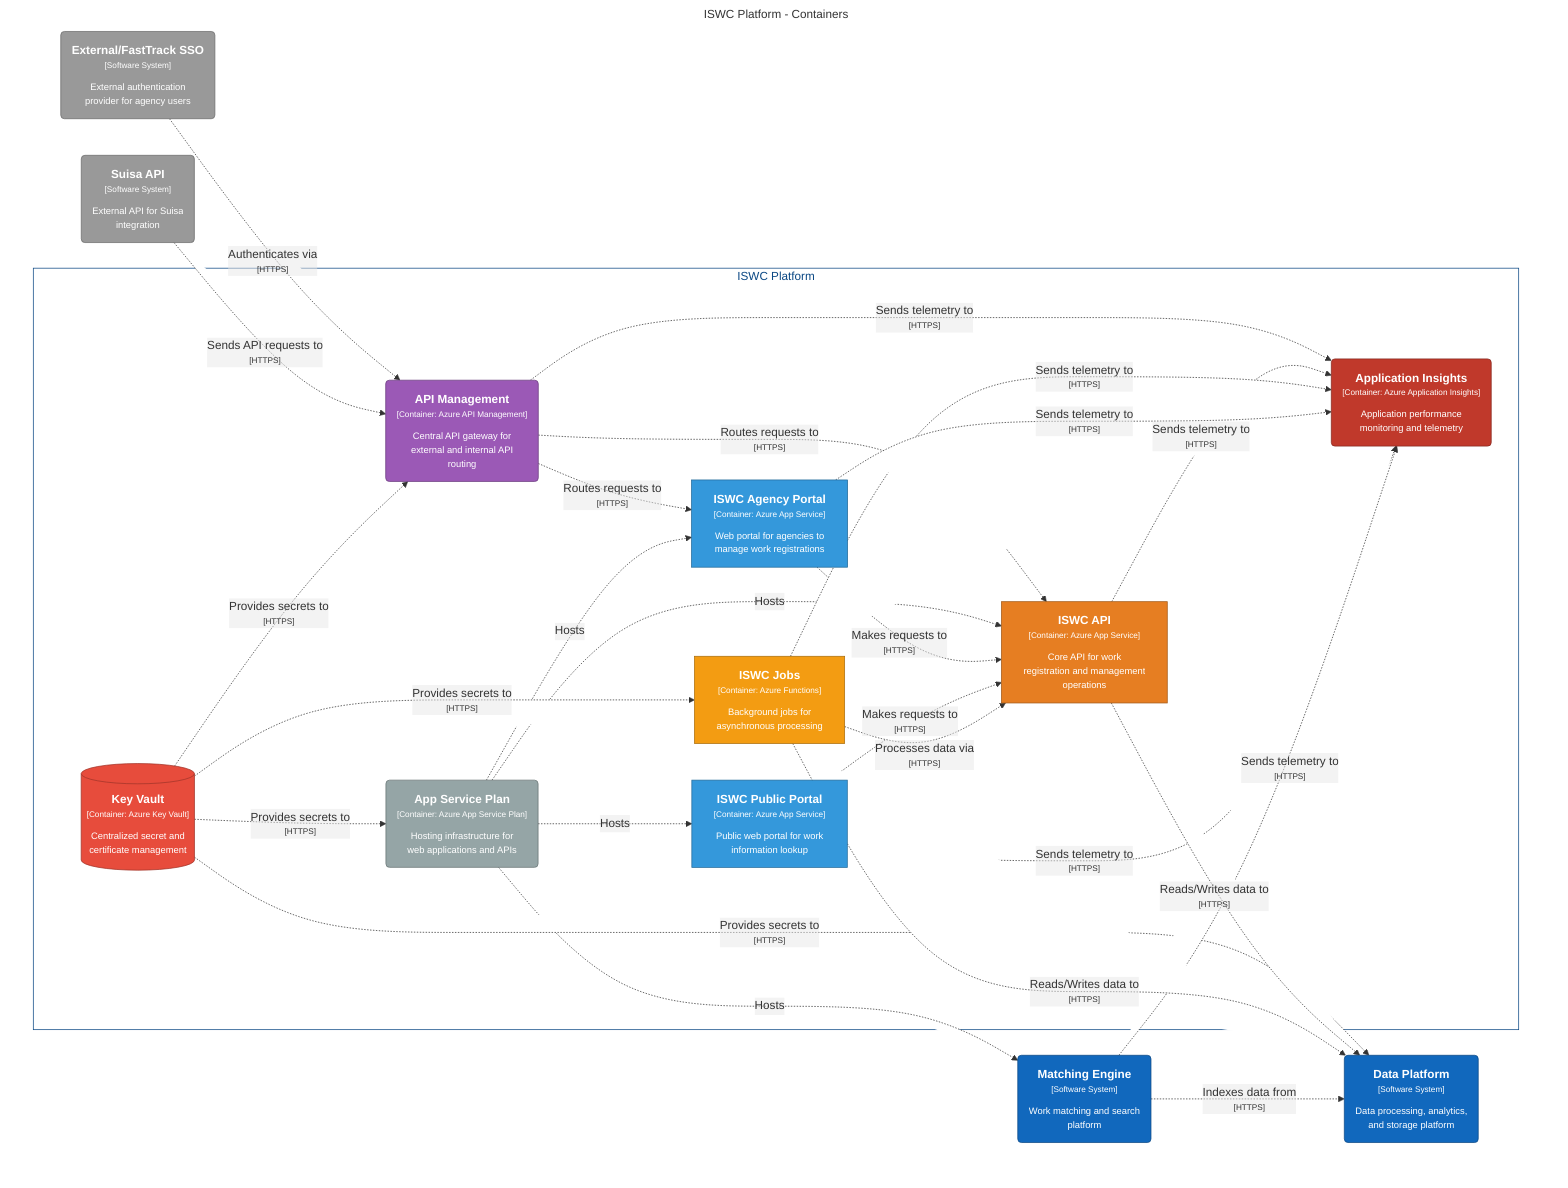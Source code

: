 graph TB
  linkStyle default fill:#ffffff

  subgraph diagram ["ISWC Platform - Containers"]
    style diagram fill:#ffffff,stroke:#ffffff

    1("<div style='font-weight: bold'>External/FastTrack SSO</div><div style='font-size: 70%; margin-top: 0px'>[Software System]</div><div style='font-size: 80%; margin-top:10px'>External authentication<br />provider for agency users</div>")
    style 1 fill:#999999,stroke:#6b6b6b,color:#ffffff
    2("<div style='font-weight: bold'>Suisa API</div><div style='font-size: 70%; margin-top: 0px'>[Software System]</div><div style='font-size: 80%; margin-top:10px'>External API for Suisa<br />integration</div>")
    style 2 fill:#999999,stroke:#6b6b6b,color:#ffffff
    13("<div style='font-weight: bold'>Matching Engine</div><div style='font-size: 70%; margin-top: 0px'>[Software System]</div><div style='font-size: 80%; margin-top:10px'>Work matching and search<br />platform</div>")
    style 13 fill:#1168bd,stroke:#0b4884,color:#ffffff
    17("<div style='font-weight: bold'>Data Platform</div><div style='font-size: 70%; margin-top: 0px'>[Software System]</div><div style='font-size: 80%; margin-top:10px'>Data processing, analytics,<br />and storage platform</div>")
    style 17 fill:#1168bd,stroke:#0b4884,color:#ffffff

    subgraph 4 ["ISWC Platform"]
      style 4 fill:#ffffff,stroke:#0b4884,color:#0b4884

      10["<div style='font-weight: bold'>ISWC Jobs</div><div style='font-size: 70%; margin-top: 0px'>[Container: Azure Functions]</div><div style='font-size: 80%; margin-top:10px'>Background jobs for<br />asynchronous processing</div>"]
      style 10 fill:#f39c12,stroke:#aa6d0c,color:#ffffff
      11[("<div style='font-weight: bold'>Key Vault</div><div style='font-size: 70%; margin-top: 0px'>[Container: Azure Key Vault]</div><div style='font-size: 80%; margin-top:10px'>Centralized secret and<br />certificate management</div>")]
      style 11 fill:#e74c3c,stroke:#a1352a,color:#ffffff
      12("<div style='font-weight: bold'>Application Insights</div><div style='font-size: 70%; margin-top: 0px'>[Container: Azure Application Insights]</div><div style='font-size: 80%; margin-top:10px'>Application performance<br />monitoring and telemetry</div>")
      style 12 fill:#c0392b,stroke:#86271e,color:#ffffff
      5("<div style='font-weight: bold'>API Management</div><div style='font-size: 70%; margin-top: 0px'>[Container: Azure API Management]</div><div style='font-size: 80%; margin-top:10px'>Central API gateway for<br />external and internal API<br />routing</div>")
      style 5 fill:#9b59b6,stroke:#6c3e7f,color:#ffffff
      6("<div style='font-weight: bold'>App Service Plan</div><div style='font-size: 70%; margin-top: 0px'>[Container: Azure App Service Plan]</div><div style='font-size: 80%; margin-top:10px'>Hosting infrastructure for<br />web applications and APIs</div>")
      style 6 fill:#95a5a6,stroke:#687374,color:#ffffff
      7["<div style='font-weight: bold'>ISWC Agency Portal</div><div style='font-size: 70%; margin-top: 0px'>[Container: Azure App Service]</div><div style='font-size: 80%; margin-top:10px'>Web portal for agencies to<br />manage work registrations</div>"]
      style 7 fill:#3498db,stroke:#246a99,color:#ffffff
      8["<div style='font-weight: bold'>ISWC Public Portal</div><div style='font-size: 70%; margin-top: 0px'>[Container: Azure App Service]</div><div style='font-size: 80%; margin-top:10px'>Public web portal for work<br />information lookup</div>"]
      style 8 fill:#3498db,stroke:#246a99,color:#ffffff
      9["<div style='font-weight: bold'>ISWC API</div><div style='font-size: 70%; margin-top: 0px'>[Container: Azure App Service]</div><div style='font-size: 80%; margin-top:10px'>Core API for work<br />registration and management<br />operations</div>"]
      style 9 fill:#e67e22,stroke:#a15817,color:#ffffff
    end

    1-. "<div>Authenticates via</div><div style='font-size: 70%'>[HTTPS]</div>" .->5
    2-. "<div>Sends API requests to</div><div style='font-size: 70%'>[HTTPS]</div>" .->5
    5-. "<div>Routes requests to</div><div style='font-size: 70%'>[HTTPS]</div>" .->7
    5-. "<div>Routes requests to</div><div style='font-size: 70%'>[HTTPS]</div>" .->9
    5-. "<div>Sends telemetry to</div><div style='font-size: 70%'>[HTTPS]</div>" .->12
    6-. "<div>Hosts</div><div style='font-size: 70%'></div>" .->7
    6-. "<div>Hosts</div><div style='font-size: 70%'></div>" .->8
    6-. "<div>Hosts</div><div style='font-size: 70%'></div>" .->9
    6-. "<div>Hosts</div><div style='font-size: 70%'></div>" .->13
    7-. "<div>Makes requests to</div><div style='font-size: 70%'>[HTTPS]</div>" .->9
    8-. "<div>Makes requests to</div><div style='font-size: 70%'>[HTTPS]</div>" .->9
    10-. "<div>Processes data via</div><div style='font-size: 70%'>[HTTPS]</div>" .->9
    11-. "<div>Provides secrets to</div><div style='font-size: 70%'>[HTTPS]</div>" .->5
    11-. "<div>Provides secrets to</div><div style='font-size: 70%'>[HTTPS]</div>" .->10
    11-. "<div>Provides secrets to</div><div style='font-size: 70%'>[HTTPS]</div>" .->17
    11-. "<div>Provides secrets to</div><div style='font-size: 70%'>[HTTPS]</div>" .->6
    9-. "<div>Sends telemetry to</div><div style='font-size: 70%'>[HTTPS]</div>" .->12
    10-. "<div>Sends telemetry to</div><div style='font-size: 70%'>[HTTPS]</div>" .->12
    7-. "<div>Sends telemetry to</div><div style='font-size: 70%'>[HTTPS]</div>" .->12
    8-. "<div>Sends telemetry to</div><div style='font-size: 70%'>[HTTPS]</div>" .->12
    13-. "<div>Sends telemetry to</div><div style='font-size: 70%'>[HTTPS]</div>" .->12
    13-. "<div>Indexes data from</div><div style='font-size: 70%'>[HTTPS]</div>" .->17
    9-. "<div>Reads/Writes data to</div><div style='font-size: 70%'>[HTTPS]</div>" .->17
    10-. "<div>Reads/Writes data to</div><div style='font-size: 70%'>[HTTPS]</div>" .->17
  end